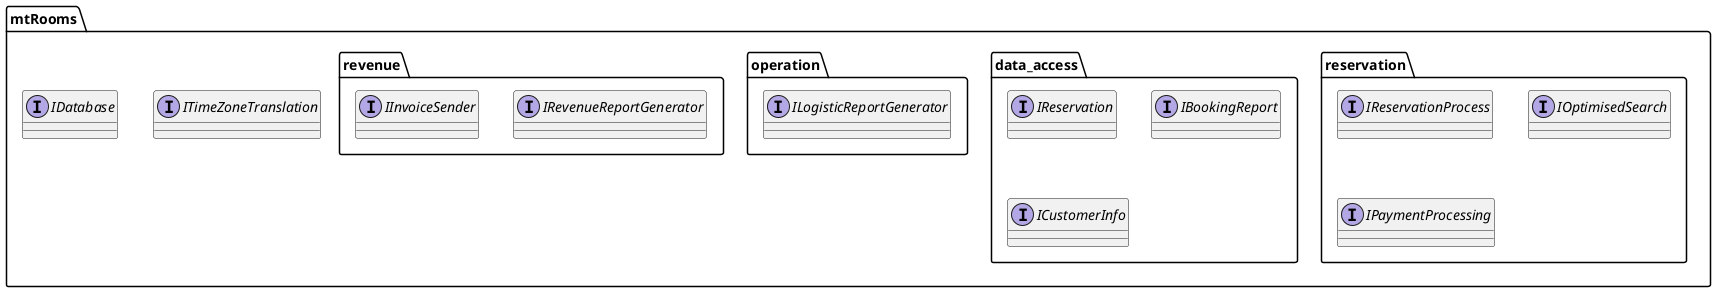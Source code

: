 @startuml

package mtRooms {
    package "reservation" {
        interface IReservationProcess
        interface IOptimisedSearch
        interface IPaymentProcessing
    }

    package "data_access" {
        interface IReservation
        interface IBookingReport
        interface ICustomerInfo
    }

    package "operation" {
        interface ILogisticReportGenerator
    }

    package "revenue" {
        interface IRevenueReportGenerator
        interface IInvoiceSender
    }

    interface ITimeZoneTranslation
    interface IDatabase
}

@enduml